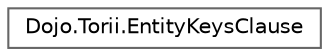 digraph "Graphical Class Hierarchy"
{
 // LATEX_PDF_SIZE
  bgcolor="transparent";
  edge [fontname=Helvetica,fontsize=10,labelfontname=Helvetica,labelfontsize=10];
  node [fontname=Helvetica,fontsize=10,shape=box,height=0.2,width=0.4];
  rankdir="LR";
  Node0 [id="Node000000",label="Dojo.Torii.EntityKeysClause",height=0.2,width=0.4,color="grey40", fillcolor="white", style="filled",URL="$struct_dojo_1_1_torii_1_1_entity_keys_clause.html",tooltip=" "];
}
